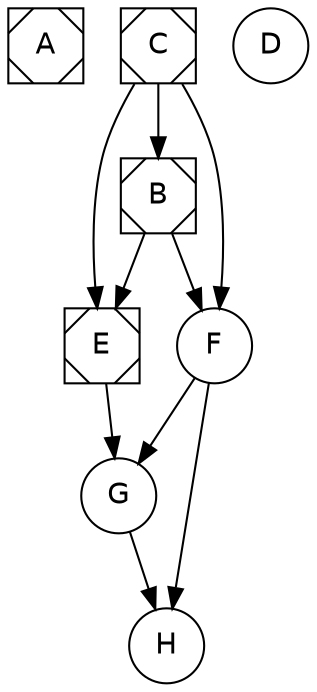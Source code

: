 digraph foo
{
	node [fontname="Helvetica" style="filled" fillcolor="white"];
	edge [labelfontname="Helvetica" labelangle=30 labeldistance=2];
	A [shape="Msquare"];
	B [shape="Msquare"];
	C [shape="Msquare"];
	D [shape="circle"];
	E [shape="Msquare"];
	F [shape="circle"];
	G [shape="circle"];
	H [shape="circle"];
	C->B;
	B->E;
	B->F;
	C->E;
	C->F;
	E->G;
	F->G;
	F->H;
	G->H;
}
